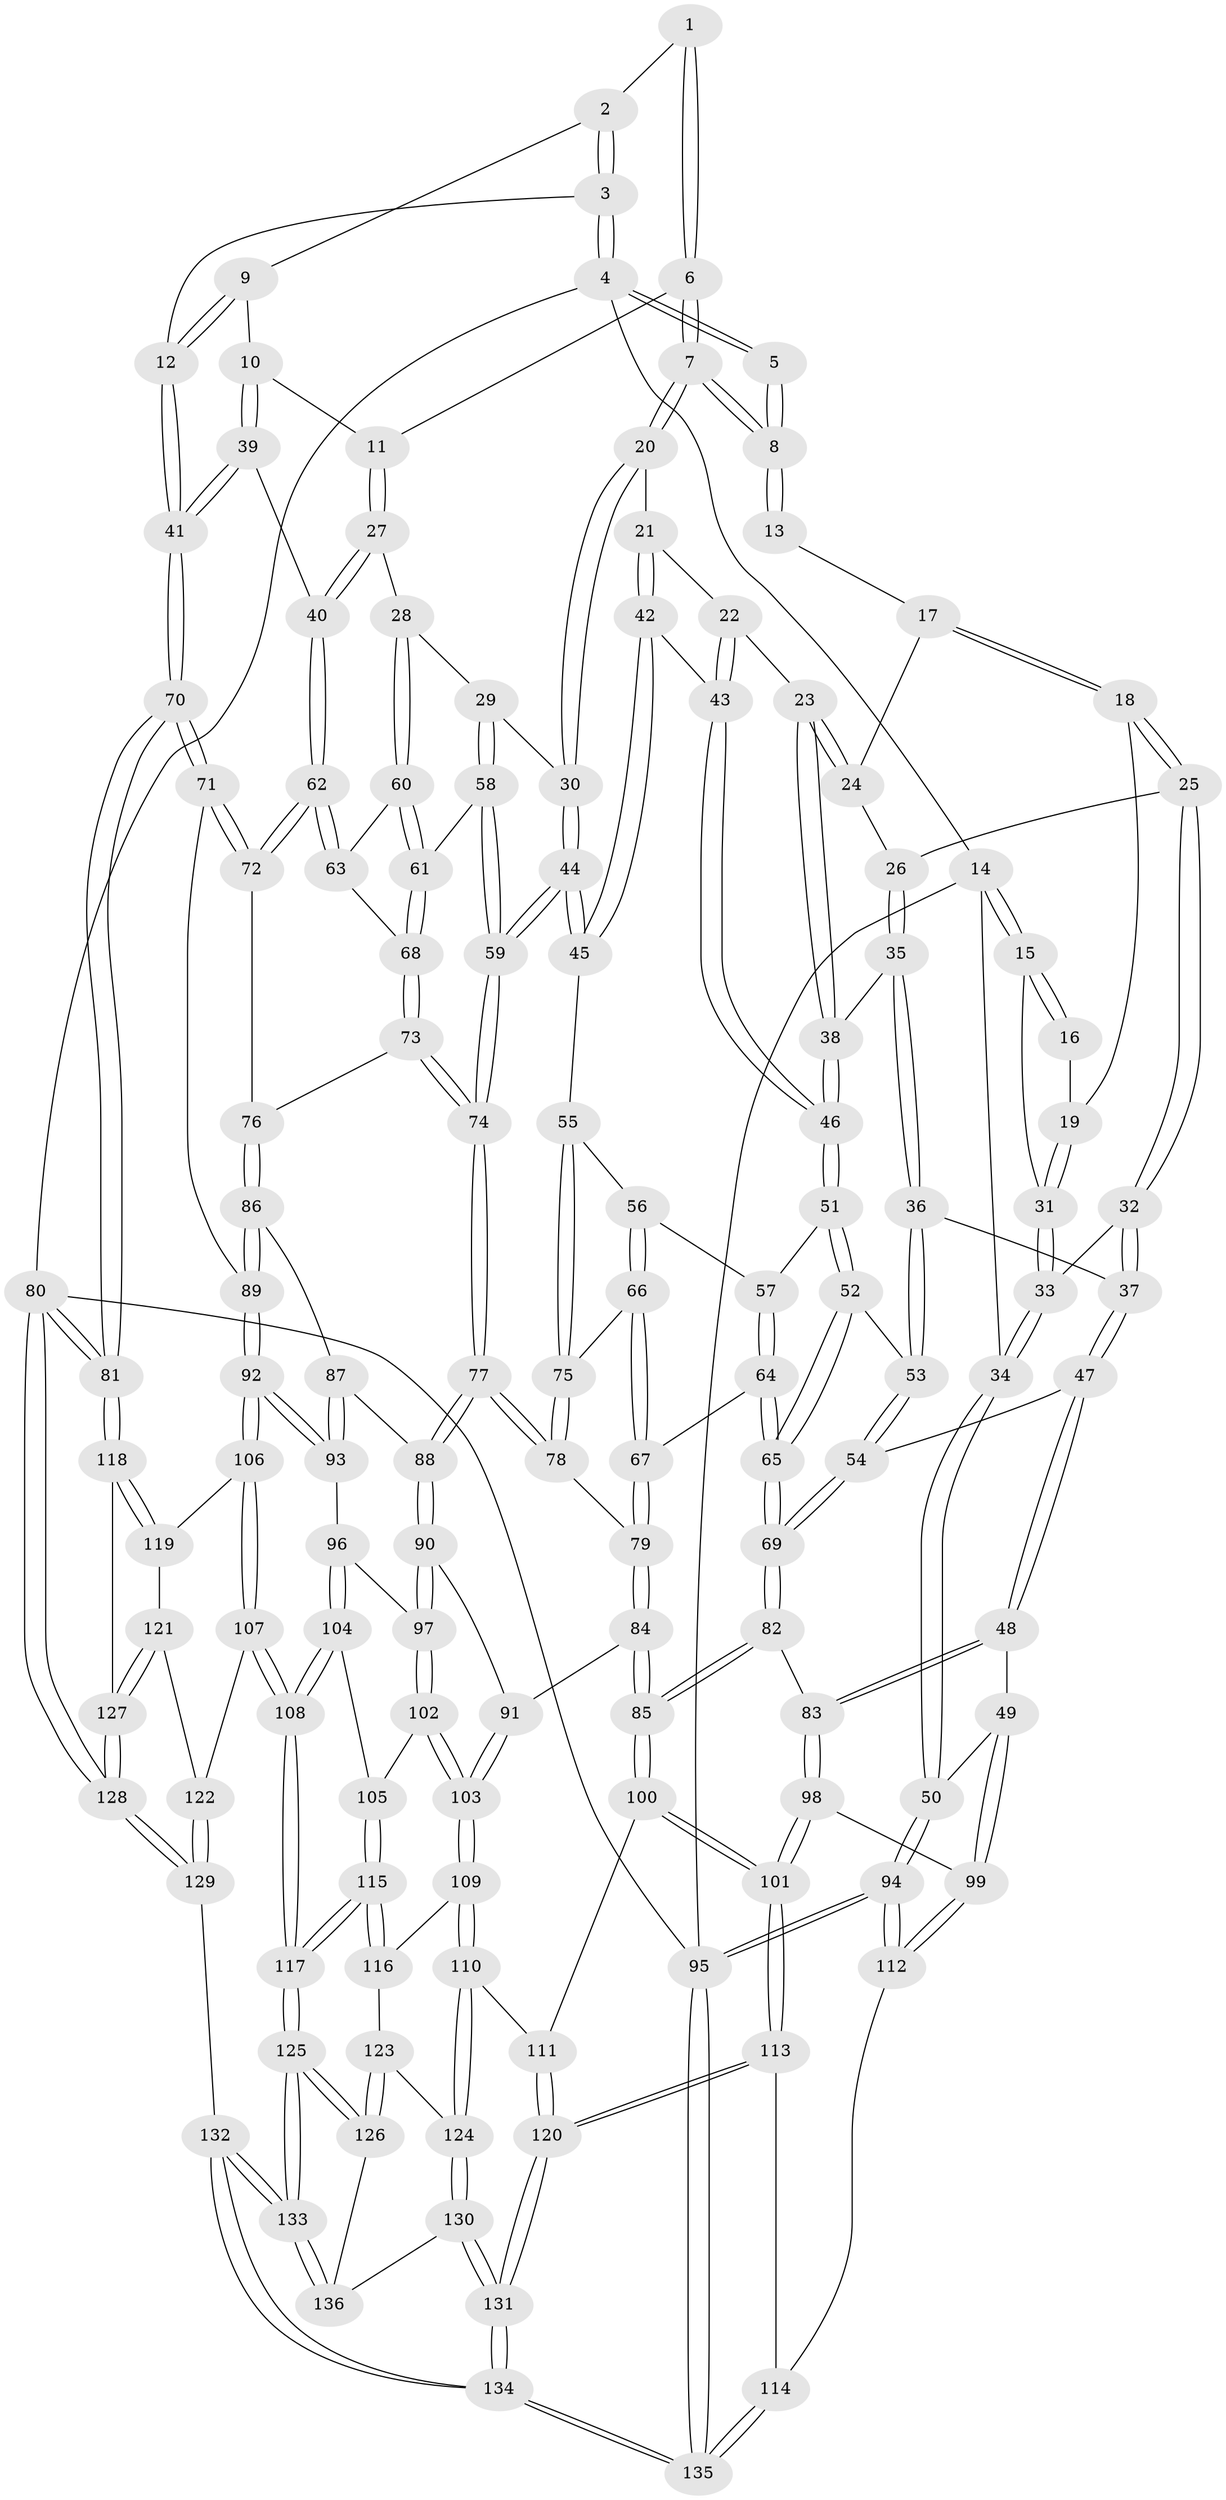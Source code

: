// Generated by graph-tools (version 1.1) at 2025/03/03/09/25 03:03:24]
// undirected, 136 vertices, 337 edges
graph export_dot {
graph [start="1"]
  node [color=gray90,style=filled];
  1 [pos="+0.8880776422583272+0.07335094021225771"];
  2 [pos="+0.9324127754020822+0.09245372247958132"];
  3 [pos="+1+0"];
  4 [pos="+1+0"];
  5 [pos="+0.8828536375968611+0"];
  6 [pos="+0.8346168948613298+0.12295804029232373"];
  7 [pos="+0.5230505314427225+0"];
  8 [pos="+0.5103123637368973+0"];
  9 [pos="+0.9366150471970454+0.14754697918920884"];
  10 [pos="+0.9152670493731815+0.19521008369545437"];
  11 [pos="+0.8389258656554215+0.15080830862485597"];
  12 [pos="+1+0.09865032170457753"];
  13 [pos="+0.3587132295608781+0"];
  14 [pos="+0+0"];
  15 [pos="+0+0"];
  16 [pos="+0.15677732773146275+0"];
  17 [pos="+0.2574243418323912+0.08887781255492871"];
  18 [pos="+0.1237011667017847+0.16611784450014816"];
  19 [pos="+0.11385107372447703+0.16624641460619902"];
  20 [pos="+0.5261260578977444+0"];
  21 [pos="+0.3856487189374983+0.1867983468122184"];
  22 [pos="+0.37218435464171895+0.19567825476590497"];
  23 [pos="+0.2872119665853885+0.23716969848432323"];
  24 [pos="+0.255464679428434+0.10187536551257058"];
  25 [pos="+0.18842012773604916+0.20323768974162476"];
  26 [pos="+0.19981940149318123+0.20624259954775692"];
  27 [pos="+0.774600046824644+0.24198645316645756"];
  28 [pos="+0.73907245605056+0.2489885180666202"];
  29 [pos="+0.6963915417987945+0.23329017190862308"];
  30 [pos="+0.5635845339320499+0.11756139584095272"];
  31 [pos="+0.10940702536099041+0.16908372488225698"];
  32 [pos="+0.1076463551125097+0.25075832511672413"];
  33 [pos="+0.06647236671196517+0.20669059997702352"];
  34 [pos="+0+0.1990041205779152"];
  35 [pos="+0.21623506055367359+0.2537875135108933"];
  36 [pos="+0.1934380812947762+0.27672907670523694"];
  37 [pos="+0.1191948895940236+0.2683458797170708"];
  38 [pos="+0.27753854756891694+0.2562974522695333"];
  39 [pos="+0.9646745038433269+0.28227887064503554"];
  40 [pos="+0.9114588837103975+0.31755909014798095"];
  41 [pos="+1+0.26503140328791525"];
  42 [pos="+0.3833649773275169+0.2725909583241877"];
  43 [pos="+0.332729421889694+0.29263245618324824"];
  44 [pos="+0.5061081513222884+0.34118396041086374"];
  45 [pos="+0.47113897513943215+0.3455345348266392"];
  46 [pos="+0.30736124018133615+0.3087944565708277"];
  47 [pos="+0.08549639282795055+0.3951695820641161"];
  48 [pos="+0+0.4468009747072566"];
  49 [pos="+0+0.4458373314328004"];
  50 [pos="+0+0.43350311135255215"];
  51 [pos="+0.3075146375330768+0.3128028960351457"];
  52 [pos="+0.25042462328850496+0.35383107458868696"];
  53 [pos="+0.1997449583642744+0.35529645174948055"];
  54 [pos="+0.16820587002258988+0.38877197007575065"];
  55 [pos="+0.4578676963656278+0.3511706976600024"];
  56 [pos="+0.34463233276244026+0.33631219444571236"];
  57 [pos="+0.31785354160905954+0.3242841832346794"];
  58 [pos="+0.6483673764819446+0.37343413320352975"];
  59 [pos="+0.5737632748185649+0.44180194932412276"];
  60 [pos="+0.7511916046454604+0.3381571611570306"];
  61 [pos="+0.7259071921031621+0.36588955556771807"];
  62 [pos="+0.8703182374054005+0.4106832953008591"];
  63 [pos="+0.7863106463632307+0.3626780183929937"];
  64 [pos="+0.3106851842546813+0.4617853599544883"];
  65 [pos="+0.3020588515582721+0.46612792048367174"];
  66 [pos="+0.36144449915761634+0.4324415331838429"];
  67 [pos="+0.3268466262080922+0.45886903778784077"];
  68 [pos="+0.7346402403700091+0.41616737344027505"];
  69 [pos="+0.262076337361978+0.5047316687634147"];
  70 [pos="+1+0.6294481260224156"];
  71 [pos="+1+0.592616582224563"];
  72 [pos="+0.8698005735196326+0.42194872556359897"];
  73 [pos="+0.7360184185035954+0.4373953863112444"];
  74 [pos="+0.5742611191749253+0.44467278415842043"];
  75 [pos="+0.3914371917837663+0.41900470166536813"];
  76 [pos="+0.7897273604346864+0.46980553856757673"];
  77 [pos="+0.5652961505717544+0.5157153293852069"];
  78 [pos="+0.4587114968119957+0.5061644057242838"];
  79 [pos="+0.4126144348004864+0.5152299796330038"];
  80 [pos="+1+1"];
  81 [pos="+1+0.7313633826017429"];
  82 [pos="+0.2489672393271085+0.5463751531665486"];
  83 [pos="+0.15953804374202132+0.5664910477824008"];
  84 [pos="+0.35080465779254805+0.6195043244031712"];
  85 [pos="+0.3153045612856508+0.627600738788247"];
  86 [pos="+0.7847090621987264+0.4827918276929035"];
  87 [pos="+0.6922066654748262+0.5466533897671074"];
  88 [pos="+0.5653804409845404+0.5160060691419698"];
  89 [pos="+0.831705250316212+0.6468754482502185"];
  90 [pos="+0.562178880153301+0.5315616092041049"];
  91 [pos="+0.41627007697190355+0.6292959286970227"];
  92 [pos="+0.7927672856707357+0.6761620577479982"];
  93 [pos="+0.7489099413507979+0.626339113041398"];
  94 [pos="+0+0.8166417976070277"];
  95 [pos="+0+1"];
  96 [pos="+0.584141540138966+0.6159556260243376"];
  97 [pos="+0.5741842025656441+0.6021046421749301"];
  98 [pos="+0.12704544628867137+0.6523688043716921"];
  99 [pos="+0.07745036373266055+0.66277221761149"];
  100 [pos="+0.3101726710742253+0.6538010493389942"];
  101 [pos="+0.1796286470282138+0.7466432701144476"];
  102 [pos="+0.493609262152488+0.7056653619366492"];
  103 [pos="+0.46649052052972506+0.7096578498114268"];
  104 [pos="+0.6242152149777049+0.6825090518404149"];
  105 [pos="+0.5209671178888655+0.7298552476858206"];
  106 [pos="+0.7911762502732727+0.6793856367553989"];
  107 [pos="+0.7036881530769683+0.7520693179211018"];
  108 [pos="+0.6878624816479642+0.7599987474406965"];
  109 [pos="+0.4640164929090581+0.713034654930828"];
  110 [pos="+0.3796590520372831+0.7781957923260869"];
  111 [pos="+0.3442769662703873+0.7362790447294519"];
  112 [pos="+0+0.7671161862422462"];
  113 [pos="+0.17509315399454087+0.7779476003040067"];
  114 [pos="+0.12142006710726669+0.7959830924536301"];
  115 [pos="+0.5755779185392944+0.8123540751712359"];
  116 [pos="+0.493328367191607+0.8055143672640962"];
  117 [pos="+0.6385930897822353+0.8481523045625268"];
  118 [pos="+0.9421469024141144+0.8085975842888814"];
  119 [pos="+0.8722904386550111+0.7872407950469642"];
  120 [pos="+0.20607294710164586+0.8114229122789487"];
  121 [pos="+0.8423036852516151+0.8249018201294654"];
  122 [pos="+0.8094416185451081+0.830047063098228"];
  123 [pos="+0.46508833855986687+0.8158845999669213"];
  124 [pos="+0.3810955974888135+0.7968351306401888"];
  125 [pos="+0.6376820633187685+1"];
  126 [pos="+0.47175448448884744+0.8623007198273939"];
  127 [pos="+0.8688837038240315+0.9212144504685895"];
  128 [pos="+0.7804527187494309+1"];
  129 [pos="+0.756177543107334+1"];
  130 [pos="+0.34278898184974593+0.8886100564278484"];
  131 [pos="+0.26828249197271176+0.9245302729578878"];
  132 [pos="+0.6728776723442985+1"];
  133 [pos="+0.638982400160251+1"];
  134 [pos="+0.10507368489561746+1"];
  135 [pos="+0+1"];
  136 [pos="+0.3434280230268631+0.8888785456286035"];
  1 -- 2;
  1 -- 6;
  1 -- 6;
  2 -- 3;
  2 -- 3;
  2 -- 9;
  3 -- 4;
  3 -- 4;
  3 -- 12;
  4 -- 5;
  4 -- 5;
  4 -- 14;
  4 -- 80;
  5 -- 8;
  5 -- 8;
  6 -- 7;
  6 -- 7;
  6 -- 11;
  7 -- 8;
  7 -- 8;
  7 -- 20;
  7 -- 20;
  8 -- 13;
  8 -- 13;
  9 -- 10;
  9 -- 12;
  9 -- 12;
  10 -- 11;
  10 -- 39;
  10 -- 39;
  11 -- 27;
  11 -- 27;
  12 -- 41;
  12 -- 41;
  13 -- 17;
  14 -- 15;
  14 -- 15;
  14 -- 34;
  14 -- 95;
  15 -- 16;
  15 -- 16;
  15 -- 31;
  16 -- 19;
  17 -- 18;
  17 -- 18;
  17 -- 24;
  18 -- 19;
  18 -- 25;
  18 -- 25;
  19 -- 31;
  19 -- 31;
  20 -- 21;
  20 -- 30;
  20 -- 30;
  21 -- 22;
  21 -- 42;
  21 -- 42;
  22 -- 23;
  22 -- 43;
  22 -- 43;
  23 -- 24;
  23 -- 24;
  23 -- 38;
  23 -- 38;
  24 -- 26;
  25 -- 26;
  25 -- 32;
  25 -- 32;
  26 -- 35;
  26 -- 35;
  27 -- 28;
  27 -- 40;
  27 -- 40;
  28 -- 29;
  28 -- 60;
  28 -- 60;
  29 -- 30;
  29 -- 58;
  29 -- 58;
  30 -- 44;
  30 -- 44;
  31 -- 33;
  31 -- 33;
  32 -- 33;
  32 -- 37;
  32 -- 37;
  33 -- 34;
  33 -- 34;
  34 -- 50;
  34 -- 50;
  35 -- 36;
  35 -- 36;
  35 -- 38;
  36 -- 37;
  36 -- 53;
  36 -- 53;
  37 -- 47;
  37 -- 47;
  38 -- 46;
  38 -- 46;
  39 -- 40;
  39 -- 41;
  39 -- 41;
  40 -- 62;
  40 -- 62;
  41 -- 70;
  41 -- 70;
  42 -- 43;
  42 -- 45;
  42 -- 45;
  43 -- 46;
  43 -- 46;
  44 -- 45;
  44 -- 45;
  44 -- 59;
  44 -- 59;
  45 -- 55;
  46 -- 51;
  46 -- 51;
  47 -- 48;
  47 -- 48;
  47 -- 54;
  48 -- 49;
  48 -- 83;
  48 -- 83;
  49 -- 50;
  49 -- 99;
  49 -- 99;
  50 -- 94;
  50 -- 94;
  51 -- 52;
  51 -- 52;
  51 -- 57;
  52 -- 53;
  52 -- 65;
  52 -- 65;
  53 -- 54;
  53 -- 54;
  54 -- 69;
  54 -- 69;
  55 -- 56;
  55 -- 75;
  55 -- 75;
  56 -- 57;
  56 -- 66;
  56 -- 66;
  57 -- 64;
  57 -- 64;
  58 -- 59;
  58 -- 59;
  58 -- 61;
  59 -- 74;
  59 -- 74;
  60 -- 61;
  60 -- 61;
  60 -- 63;
  61 -- 68;
  61 -- 68;
  62 -- 63;
  62 -- 63;
  62 -- 72;
  62 -- 72;
  63 -- 68;
  64 -- 65;
  64 -- 65;
  64 -- 67;
  65 -- 69;
  65 -- 69;
  66 -- 67;
  66 -- 67;
  66 -- 75;
  67 -- 79;
  67 -- 79;
  68 -- 73;
  68 -- 73;
  69 -- 82;
  69 -- 82;
  70 -- 71;
  70 -- 71;
  70 -- 81;
  70 -- 81;
  71 -- 72;
  71 -- 72;
  71 -- 89;
  72 -- 76;
  73 -- 74;
  73 -- 74;
  73 -- 76;
  74 -- 77;
  74 -- 77;
  75 -- 78;
  75 -- 78;
  76 -- 86;
  76 -- 86;
  77 -- 78;
  77 -- 78;
  77 -- 88;
  77 -- 88;
  78 -- 79;
  79 -- 84;
  79 -- 84;
  80 -- 81;
  80 -- 81;
  80 -- 128;
  80 -- 128;
  80 -- 95;
  81 -- 118;
  81 -- 118;
  82 -- 83;
  82 -- 85;
  82 -- 85;
  83 -- 98;
  83 -- 98;
  84 -- 85;
  84 -- 85;
  84 -- 91;
  85 -- 100;
  85 -- 100;
  86 -- 87;
  86 -- 89;
  86 -- 89;
  87 -- 88;
  87 -- 93;
  87 -- 93;
  88 -- 90;
  88 -- 90;
  89 -- 92;
  89 -- 92;
  90 -- 91;
  90 -- 97;
  90 -- 97;
  91 -- 103;
  91 -- 103;
  92 -- 93;
  92 -- 93;
  92 -- 106;
  92 -- 106;
  93 -- 96;
  94 -- 95;
  94 -- 95;
  94 -- 112;
  94 -- 112;
  95 -- 135;
  95 -- 135;
  96 -- 97;
  96 -- 104;
  96 -- 104;
  97 -- 102;
  97 -- 102;
  98 -- 99;
  98 -- 101;
  98 -- 101;
  99 -- 112;
  99 -- 112;
  100 -- 101;
  100 -- 101;
  100 -- 111;
  101 -- 113;
  101 -- 113;
  102 -- 103;
  102 -- 103;
  102 -- 105;
  103 -- 109;
  103 -- 109;
  104 -- 105;
  104 -- 108;
  104 -- 108;
  105 -- 115;
  105 -- 115;
  106 -- 107;
  106 -- 107;
  106 -- 119;
  107 -- 108;
  107 -- 108;
  107 -- 122;
  108 -- 117;
  108 -- 117;
  109 -- 110;
  109 -- 110;
  109 -- 116;
  110 -- 111;
  110 -- 124;
  110 -- 124;
  111 -- 120;
  111 -- 120;
  112 -- 114;
  113 -- 114;
  113 -- 120;
  113 -- 120;
  114 -- 135;
  114 -- 135;
  115 -- 116;
  115 -- 116;
  115 -- 117;
  115 -- 117;
  116 -- 123;
  117 -- 125;
  117 -- 125;
  118 -- 119;
  118 -- 119;
  118 -- 127;
  119 -- 121;
  120 -- 131;
  120 -- 131;
  121 -- 122;
  121 -- 127;
  121 -- 127;
  122 -- 129;
  122 -- 129;
  123 -- 124;
  123 -- 126;
  123 -- 126;
  124 -- 130;
  124 -- 130;
  125 -- 126;
  125 -- 126;
  125 -- 133;
  125 -- 133;
  126 -- 136;
  127 -- 128;
  127 -- 128;
  128 -- 129;
  128 -- 129;
  129 -- 132;
  130 -- 131;
  130 -- 131;
  130 -- 136;
  131 -- 134;
  131 -- 134;
  132 -- 133;
  132 -- 133;
  132 -- 134;
  132 -- 134;
  133 -- 136;
  133 -- 136;
  134 -- 135;
  134 -- 135;
}
